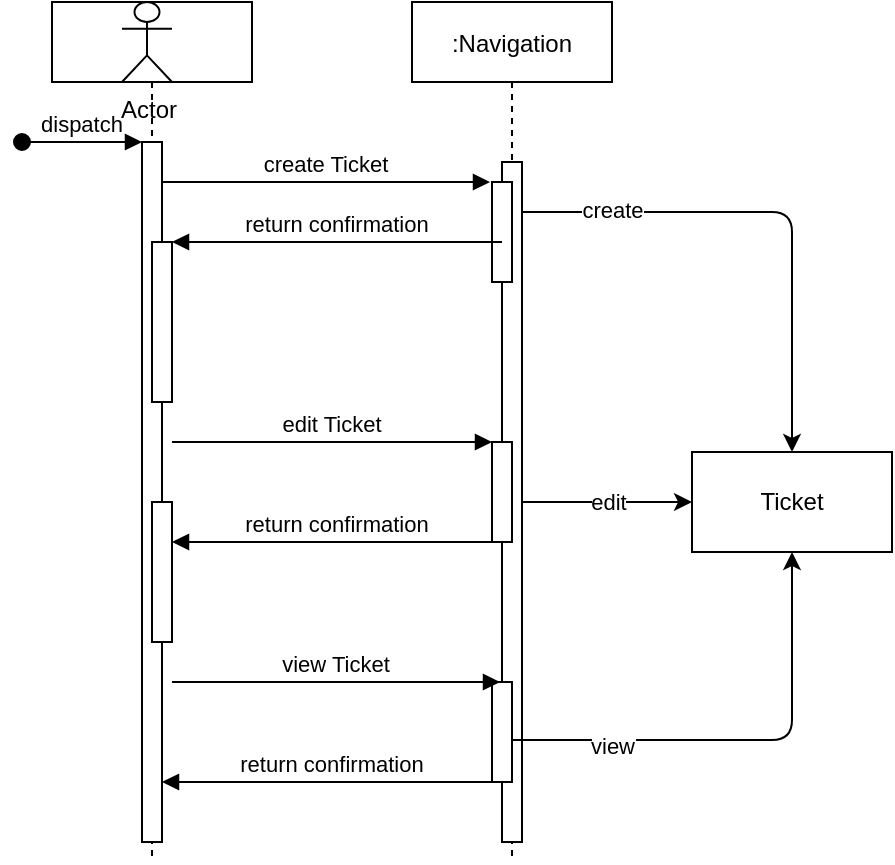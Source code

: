 <mxfile version="14.2.7" type="device"><diagram id="kgpKYQtTHZ0yAKxKKP6v" name="Page-1"><mxGraphModel dx="1422" dy="692" grid="1" gridSize="10" guides="1" tooltips="1" connect="1" arrows="1" fold="1" page="1" pageScale="1" pageWidth="850" pageHeight="1100" math="0" shadow="0"><root><mxCell id="0"/><mxCell id="1" parent="0"/><mxCell id="3nuBFxr9cyL0pnOWT2aG-1" value="" style="shape=umlLifeline;perimeter=lifelinePerimeter;container=1;collapsible=0;recursiveResize=0;rounded=0;shadow=0;strokeWidth=1;" parent="1" vertex="1"><mxGeometry x="120" y="60" width="100" height="430" as="geometry"/></mxCell><mxCell id="3nuBFxr9cyL0pnOWT2aG-2" value="" style="points=[];perimeter=orthogonalPerimeter;rounded=0;shadow=0;strokeWidth=1;" parent="3nuBFxr9cyL0pnOWT2aG-1" vertex="1"><mxGeometry x="45" y="70" width="10" height="350" as="geometry"/></mxCell><mxCell id="3nuBFxr9cyL0pnOWT2aG-3" value="dispatch" style="verticalAlign=bottom;startArrow=oval;endArrow=block;startSize=8;shadow=0;strokeWidth=1;" parent="3nuBFxr9cyL0pnOWT2aG-1" target="3nuBFxr9cyL0pnOWT2aG-2" edge="1"><mxGeometry relative="1" as="geometry"><mxPoint x="-15" y="70" as="sourcePoint"/></mxGeometry></mxCell><mxCell id="3nuBFxr9cyL0pnOWT2aG-4" value="" style="points=[];perimeter=orthogonalPerimeter;rounded=0;shadow=0;strokeWidth=1;" parent="3nuBFxr9cyL0pnOWT2aG-1" vertex="1"><mxGeometry x="50" y="120" width="10" height="80" as="geometry"/></mxCell><mxCell id="dT48cLAfwonFVTK6gfK7-1" value="Actor" style="shape=umlActor;verticalLabelPosition=bottom;verticalAlign=top;html=1;outlineConnect=0;" parent="3nuBFxr9cyL0pnOWT2aG-1" vertex="1"><mxGeometry x="35" width="25" height="40" as="geometry"/></mxCell><mxCell id="ErPrFGWE5LueMOkpQ8Ja-9" value="" style="points=[];perimeter=orthogonalPerimeter;rounded=0;shadow=0;strokeWidth=1;" vertex="1" parent="3nuBFxr9cyL0pnOWT2aG-1"><mxGeometry x="50" y="250" width="10" height="70" as="geometry"/></mxCell><mxCell id="3nuBFxr9cyL0pnOWT2aG-5" value=":Navigation" style="shape=umlLifeline;perimeter=lifelinePerimeter;container=1;collapsible=0;recursiveResize=0;rounded=0;shadow=0;strokeWidth=1;" parent="1" vertex="1"><mxGeometry x="300" y="60" width="100" height="430" as="geometry"/></mxCell><mxCell id="3nuBFxr9cyL0pnOWT2aG-6" value="" style="points=[];perimeter=orthogonalPerimeter;rounded=0;shadow=0;strokeWidth=1;" parent="3nuBFxr9cyL0pnOWT2aG-5" vertex="1"><mxGeometry x="45" y="80" width="10" height="340" as="geometry"/></mxCell><mxCell id="ErPrFGWE5LueMOkpQ8Ja-6" value="" style="points=[];perimeter=orthogonalPerimeter;rounded=0;shadow=0;strokeWidth=1;" vertex="1" parent="3nuBFxr9cyL0pnOWT2aG-5"><mxGeometry x="40" y="220" width="10" height="50" as="geometry"/></mxCell><mxCell id="ErPrFGWE5LueMOkpQ8Ja-7" value="" style="points=[];perimeter=orthogonalPerimeter;rounded=0;shadow=0;strokeWidth=1;" vertex="1" parent="3nuBFxr9cyL0pnOWT2aG-5"><mxGeometry x="40" y="90" width="10" height="50" as="geometry"/></mxCell><mxCell id="ErPrFGWE5LueMOkpQ8Ja-11" value="" style="points=[];perimeter=orthogonalPerimeter;rounded=0;shadow=0;strokeWidth=1;" vertex="1" parent="3nuBFxr9cyL0pnOWT2aG-5"><mxGeometry x="40" y="340" width="10" height="50" as="geometry"/></mxCell><mxCell id="3nuBFxr9cyL0pnOWT2aG-8" value="create Ticket" style="verticalAlign=bottom;endArrow=block;entryX=-0.1;entryY=0;shadow=0;strokeWidth=1;entryDx=0;entryDy=0;entryPerimeter=0;" parent="1" source="3nuBFxr9cyL0pnOWT2aG-2" target="ErPrFGWE5LueMOkpQ8Ja-7" edge="1"><mxGeometry relative="1" as="geometry"><mxPoint x="275" y="160" as="sourcePoint"/></mxGeometry></mxCell><mxCell id="3nuBFxr9cyL0pnOWT2aG-9" value="return confirmation" style="verticalAlign=bottom;endArrow=block;entryX=1;entryY=0;shadow=0;strokeWidth=1;" parent="1" source="3nuBFxr9cyL0pnOWT2aG-6" target="3nuBFxr9cyL0pnOWT2aG-4" edge="1"><mxGeometry relative="1" as="geometry"><mxPoint x="240" y="200" as="sourcePoint"/></mxGeometry></mxCell><mxCell id="dT48cLAfwonFVTK6gfK7-3" value="" style="endArrow=classic;html=1;entryX=0.5;entryY=0;entryDx=0;entryDy=0;" parent="1" source="3nuBFxr9cyL0pnOWT2aG-6" edge="1" target="dT48cLAfwonFVTK6gfK7-4"><mxGeometry width="50" height="50" relative="1" as="geometry"><mxPoint x="400" y="420" as="sourcePoint"/><mxPoint x="440" y="180" as="targetPoint"/><Array as="points"><mxPoint x="490" y="165"/></Array></mxGeometry></mxCell><mxCell id="ErPrFGWE5LueMOkpQ8Ja-2" value="create" style="edgeLabel;html=1;align=center;verticalAlign=middle;resizable=0;points=[];" vertex="1" connectable="0" parent="dT48cLAfwonFVTK6gfK7-3"><mxGeometry x="-0.294" y="1" relative="1" as="geometry"><mxPoint x="-45" as="offset"/></mxGeometry></mxCell><mxCell id="dT48cLAfwonFVTK6gfK7-4" value="Ticket" style="rounded=0;whiteSpace=wrap;html=1;" parent="1" vertex="1"><mxGeometry x="440" y="285" width="100" height="50" as="geometry"/></mxCell><mxCell id="ErPrFGWE5LueMOkpQ8Ja-3" value="edit Ticket" style="verticalAlign=bottom;endArrow=block;shadow=0;strokeWidth=1;" edge="1" parent="1" target="ErPrFGWE5LueMOkpQ8Ja-6"><mxGeometry relative="1" as="geometry"><mxPoint x="180" y="280.0" as="sourcePoint"/><mxPoint x="290" y="330" as="targetPoint"/></mxGeometry></mxCell><mxCell id="ErPrFGWE5LueMOkpQ8Ja-5" value="edit" style="endArrow=classic;html=1;entryX=0;entryY=0.5;entryDx=0;entryDy=0;" edge="1" parent="1" source="3nuBFxr9cyL0pnOWT2aG-6" target="dT48cLAfwonFVTK6gfK7-4"><mxGeometry width="50" height="50" relative="1" as="geometry"><mxPoint x="400" y="380" as="sourcePoint"/><mxPoint x="450" y="330" as="targetPoint"/></mxGeometry></mxCell><mxCell id="ErPrFGWE5LueMOkpQ8Ja-8" value="return confirmation" style="verticalAlign=bottom;endArrow=block;entryX=1;entryY=0;shadow=0;strokeWidth=1;" edge="1" parent="1"><mxGeometry relative="1" as="geometry"><mxPoint x="345" y="330" as="sourcePoint"/><mxPoint x="180" y="330" as="targetPoint"/></mxGeometry></mxCell><mxCell id="ErPrFGWE5LueMOkpQ8Ja-10" value="view Ticket" style="verticalAlign=bottom;endArrow=block;entryX=-0.1;entryY=0;shadow=0;strokeWidth=1;entryDx=0;entryDy=0;entryPerimeter=0;" edge="1" parent="1"><mxGeometry relative="1" as="geometry"><mxPoint x="180" y="400" as="sourcePoint"/><mxPoint x="344" y="400" as="targetPoint"/></mxGeometry></mxCell><mxCell id="ErPrFGWE5LueMOkpQ8Ja-12" value="return confirmation" style="verticalAlign=bottom;endArrow=block;shadow=0;strokeWidth=1;" edge="1" parent="1" target="3nuBFxr9cyL0pnOWT2aG-2"><mxGeometry relative="1" as="geometry"><mxPoint x="345" y="450" as="sourcePoint"/><mxPoint x="180" y="450" as="targetPoint"/></mxGeometry></mxCell><mxCell id="ErPrFGWE5LueMOkpQ8Ja-13" value="" style="endArrow=classic;html=1;exitX=1;exitY=0.58;exitDx=0;exitDy=0;exitPerimeter=0;entryX=0.5;entryY=1;entryDx=0;entryDy=0;" edge="1" parent="1" source="ErPrFGWE5LueMOkpQ8Ja-11" target="dT48cLAfwonFVTK6gfK7-4"><mxGeometry width="50" height="50" relative="1" as="geometry"><mxPoint x="400" y="380" as="sourcePoint"/><mxPoint x="450" y="330" as="targetPoint"/><Array as="points"><mxPoint x="490" y="429"/></Array></mxGeometry></mxCell><mxCell id="ErPrFGWE5LueMOkpQ8Ja-14" value="view" style="edgeLabel;html=1;align=center;verticalAlign=middle;resizable=0;points=[];" vertex="1" connectable="0" parent="ErPrFGWE5LueMOkpQ8Ja-13"><mxGeometry x="-0.222" y="-3" relative="1" as="geometry"><mxPoint x="-41" as="offset"/></mxGeometry></mxCell></root></mxGraphModel></diagram></mxfile>